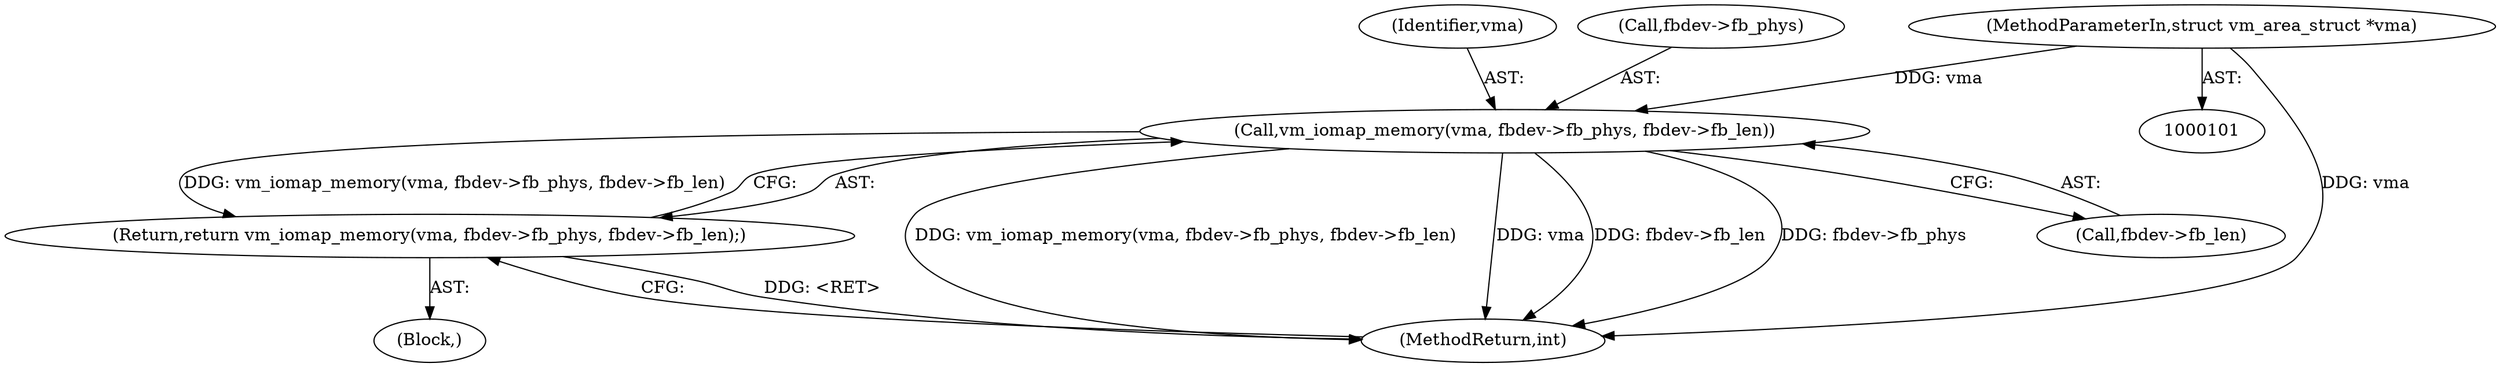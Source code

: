 digraph "0_linux_7314e613d5ff9f0934f7a0f74ed7973b903315d1_0@pointer" {
"1000127" [label="(Call,vm_iomap_memory(vma, fbdev->fb_phys, fbdev->fb_len))"];
"1000103" [label="(MethodParameterIn,struct vm_area_struct *vma)"];
"1000126" [label="(Return,return vm_iomap_memory(vma, fbdev->fb_phys, fbdev->fb_len);)"];
"1000104" [label="(Block,)"];
"1000135" [label="(MethodReturn,int)"];
"1000132" [label="(Call,fbdev->fb_len)"];
"1000128" [label="(Identifier,vma)"];
"1000127" [label="(Call,vm_iomap_memory(vma, fbdev->fb_phys, fbdev->fb_len))"];
"1000129" [label="(Call,fbdev->fb_phys)"];
"1000103" [label="(MethodParameterIn,struct vm_area_struct *vma)"];
"1000126" [label="(Return,return vm_iomap_memory(vma, fbdev->fb_phys, fbdev->fb_len);)"];
"1000127" -> "1000126"  [label="AST: "];
"1000127" -> "1000132"  [label="CFG: "];
"1000128" -> "1000127"  [label="AST: "];
"1000129" -> "1000127"  [label="AST: "];
"1000132" -> "1000127"  [label="AST: "];
"1000126" -> "1000127"  [label="CFG: "];
"1000127" -> "1000135"  [label="DDG: vm_iomap_memory(vma, fbdev->fb_phys, fbdev->fb_len)"];
"1000127" -> "1000135"  [label="DDG: vma"];
"1000127" -> "1000135"  [label="DDG: fbdev->fb_len"];
"1000127" -> "1000135"  [label="DDG: fbdev->fb_phys"];
"1000127" -> "1000126"  [label="DDG: vm_iomap_memory(vma, fbdev->fb_phys, fbdev->fb_len)"];
"1000103" -> "1000127"  [label="DDG: vma"];
"1000103" -> "1000101"  [label="AST: "];
"1000103" -> "1000135"  [label="DDG: vma"];
"1000126" -> "1000104"  [label="AST: "];
"1000135" -> "1000126"  [label="CFG: "];
"1000126" -> "1000135"  [label="DDG: <RET>"];
}
